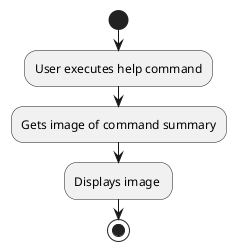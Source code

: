 //@@author LeonardTay748
@startuml
start
:User executes help command;
:Gets image of command summary;
:Displays image ;

stop

@enduml